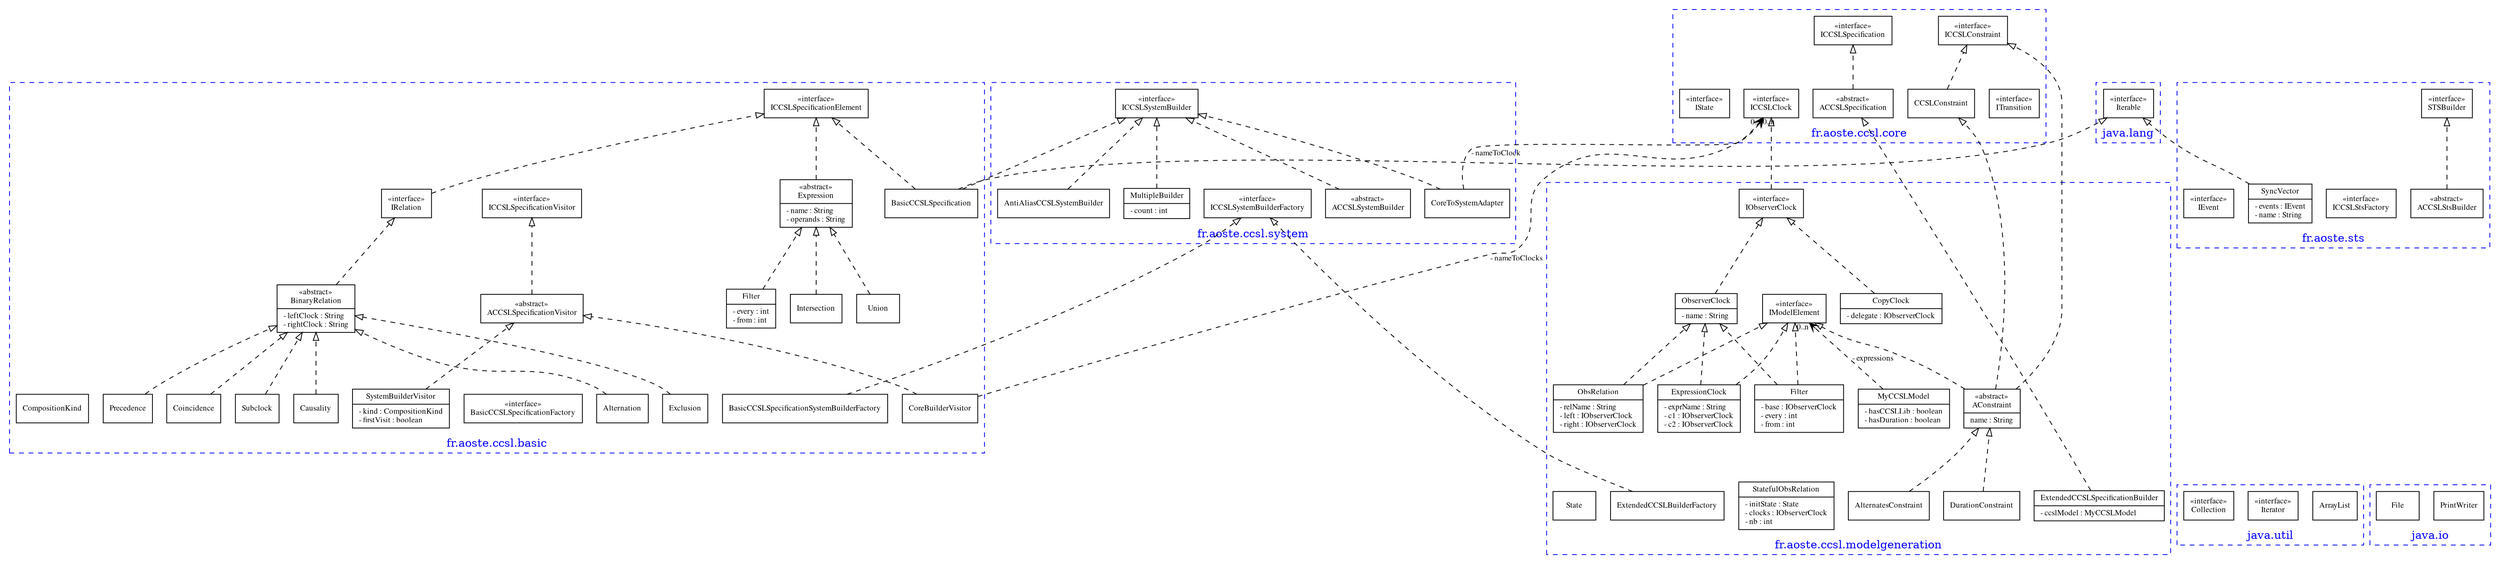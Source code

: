 digraph diagram {
	node[
		shape="record";
		fontsize=10;
		fontcolor=black;
		fontname="Times";
	];
	edge[
		labelfontsize=10;
		fontsize=10;
		style=dashed;
		fontname="Times";
		labelfontname="Times";
	];
	graph[
		dpi=150;
		rankdir=BT;
		compound=true;
		ranksep=0.75;
	];
	subgraph cluster_0 {
		color=blue;
		fontcolor=blue;
		style=dashed;
		label="fr.aoste.ccsl.core";
		299863854[
			label="{&#xab;interface&#xbb;\nITransition}";
		];
		"-193864708"[
			label="{&#xab;interface&#xbb;\nICCSLClock}";
		];
		525820409[
			label="{&#xab;abstract&#xbb;\nACCSLSpecification}";
		];
		867061446[
			label="{CCSLConstraint}";
		];
		766320408[
			label="{&#xab;interface&#xbb;\nIState}";
		];
		1139176177[
			label="{&#xab;interface&#xbb;\nICCSLSpecification}";
		];
		1185143471[
			label="{&#xab;interface&#xbb;\nICCSLConstraint}";
		];
	}
	subgraph cluster_1 {
		color=blue;
		fontcolor=blue;
		style=dashed;
		label="fr.aoste.ccsl.system";
		"-193588171"[
			label="{&#xab;interface&#xbb;\nICCSLSystemBuilder}";
		];
		"-806943939"[
			label="{&#xab;abstract&#xbb;\nACCSLSystemBuilder}";
		];
		"-820082640"[
			label="{AntiAliasCCSLSystemBuilder}";
		];
		1980595989[
			label="{&#xab;interface&#xbb;\nICCSLSystemBuilderFactory}";
		];
		1256000987[
			label="{CoreToSystemAdapter}";
		];
		1746915840[
			label="{MultipleBuilder | - count : int\l}";
		];
	}
	subgraph cluster_2 {
		color=blue;
		fontcolor=blue;
		style=dashed;
		label="java.util";
		"-827109799"[
			label="{ArrayList}";
		];
		"-1846215572"[
			label="{&#xab;interface&#xbb;\nIterator}";
		];
		"-381576420"[
			label="{&#xab;interface&#xbb;\nCollection}";
		];
	}
	subgraph cluster_3 {
		color=blue;
		fontcolor=blue;
		style=dashed;
		label="java.lang";
		"-938900380"[
			label="{&#xab;interface&#xbb;\nIterable}";
		];
	}
	subgraph cluster_4 {
		color=blue;
		fontcolor=blue;
		style=dashed;
		label="java.io";
		1173097864[
			label="{PrintWriter}";
		];
		1934503540[
			label="{File}";
		];
	}
	subgraph cluster_5 {
		color=blue;
		fontcolor=blue;
		style=dashed;
		label="fr.aoste.ccsl.modelgeneration";
		"-925472495"[
			label="{MyCCSLModel | - hasCCSLLib : boolean\l- hasDuration : boolean\l}";
		];
		23542948[
			label="{DurationConstraint}";
		];
		1616300052[
			label="{ExtendedCCSLBuilderFactory}";
		];
		"-351664602"[
			label="{CopyClock | - delegate : IObserverClock\l}";
		];
		"-944332675"[
			label="{ExtendedCCSLSpecificationBuilder | - ccslModel : MyCCSLModel\l}";
		];
		"-755727255"[
			label="{ObsRelation | - relName : String\l- left : IObserverClock\l- right : IObserverClock\l}";
		];
		1699189885[
			label="{StatefulObsRelation | - initState : State\l- clocks : IObserverClock\l- nb : int\l}";
		];
		"-1312234327"[
			label="{&#xab;interface&#xbb;\nIModelElement}";
		];
		1840531685[
			label="{ObserverClock | - name : String\l}";
		];
		2095707659[
			label="{Filter | - base : IObserverClock\l- every : int\l- from : int\l}";
		];
		406988395[
			label="{&#xab;abstract&#xbb;\nAConstraint |   name : String\l}";
		];
		1907180323[
			label="{ExpressionClock | - exprName : String\l- c1 : IObserverClock\l- c2 : IObserverClock\l}";
		];
		1070627657[
			label="{AlternatesConstraint}";
		];
		"-1224361854"[
			label="{&#xab;interface&#xbb;\nIObserverClock}";
		];
		2019589022[
			label="{State}";
		];
	}
	subgraph cluster_6 {
		color=blue;
		fontcolor=blue;
		style=dashed;
		label="fr.aoste.ccsl.basic";
		1485431319[
			label="{Subclock}";
		];
		"-2033756548"[
			label="{&#xab;abstract&#xbb;\nACCSLSpecificationVisitor}";
		];
		609654147[
			label="{BasicCCSLSpecificationSystemBuilderFactory}";
		];
		"-1700939182"[
			label="{Intersection}";
		];
		693807378[
			label="{&#xab;interface&#xbb;\nICCSLSpecificationElement}";
		];
		"-337816593"[
			label="{Coincidence}";
		];
		425355941[
			label="{Exclusion}";
		];
		"-2077324187"[
			label="{&#xab;interface&#xbb;\nBasicCCSLSpecificationFactory}";
		];
		1786142949[
			label="{BasicCCSLSpecification}";
		];
		"-1088423436"[
			label="{Alternation}";
		];
		"-284708845"[
			label="{Precedence}";
		];
		"-534956325"[
			label="{CoreBuilderVisitor}";
		];
		"-1471562108"[
			label="{&#xab;interface&#xbb;\nICCSLSpecificationVisitor}";
		];
		2055110817[
			label="{&#xab;abstract&#xbb;\nExpression | - name : String\l- operands : String\l}";
		];
		844602022[
			label="{&#xab;abstract&#xbb;\nBinaryRelation | - leftClock : String\l- rightClock : String\l}";
		];
		"-1069668863"[
			label="{Filter | - every : int\l- from : int\l}";
		];
		"-159054042"[
			label="{Union}";
		];
		1587255166[
			label="{Causality}";
		];
		"-2040914133"[
			label="{SystemBuilderVisitor | - kind : CompositionKind\l- firstVisit : boolean\l}";
		];
		1739756124[
			label="{&#xab;interface&#xbb;\nIRelation}";
		];
		"-1420868619"[
			label="{CompositionKind}";
		];
	}
	subgraph cluster_7 {
		color=blue;
		fontcolor=blue;
		style=dashed;
		label="fr.aoste.sts";
		"-1284125785"[
			label="{&#xab;abstract&#xbb;\nACCSLStsBuilder}";
		];
		1407642149[
			label="{&#xab;interface&#xbb;\nSTSBuilder}";
		];
		863526686[
			label="{&#xab;interface&#xbb;\nICCSLStsFactory}";
		];
		1393942746[
			label="{SyncVector | - events : IEvent\l- name : String\l}";
		];
		"-197664051"[
			label="{&#xab;interface&#xbb;\nIEvent}";
		];
	}
	1786142949->"-193588171"[
		style=dashed;
		arrowhead=onormal;
	];
	"-1224361854"->"-193864708"[
		style=dashed;
		arrowhead=onormal;
	];
	1907180323->"-1312234327"[
		style=dashed;
		arrowhead=onormal;
	];
	1786142949->693807378[
		style=dashed;
		arrowhead=onormal;
	];
	1587255166->844602022[
		arrowhead=onormal;
	];
	406988395->1185143471[
		style=dashed;
		arrowhead=onormal;
	];
	1070627657->406988395[
		arrowhead=onormal;
	];
	1616300052->1980595989[
		style=dashed;
		arrowhead=onormal;
	];
	"-1069668863"->2055110817[
		arrowhead=onormal;
	];
	406988395->"-1312234327"[
		style=dashed;
		arrowhead=onormal;
	];
	1840531685->"-1224361854"[
		style=dashed;
		arrowhead=onormal;
	];
	"-755727255"->"-1312234327"[
		style=dashed;
		arrowhead=onormal;
	];
	"-1088423436"->844602022[
		arrowhead=onormal;
	];
	"-337816593"->844602022[
		arrowhead=onormal;
	];
	609654147->1980595989[
		style=dashed;
		arrowhead=onormal;
	];
	"-284708845"->844602022[
		arrowhead=onormal;
	];
	"-806943939"->"-193588171"[
		style=dashed;
		arrowhead=onormal;
	];
	23542948->406988395[
		arrowhead=onormal;
	];
	"-2033756548"->"-1471562108"[
		style=dashed;
		arrowhead=onormal;
	];
	406988395->867061446[
		arrowhead=onormal;
	];
	"-755727255"->1840531685[
		arrowhead=onormal;
	];
	867061446->1185143471[
		style=dashed;
		arrowhead=onormal;
	];
	"-944332675"->525820409[
		arrowhead=onormal;
	];
	1907180323->1840531685[
		arrowhead=onormal;
	];
	2095707659->"-1312234327"[
		style=dashed;
		arrowhead=onormal;
	];
	"-820082640"->"-193588171"[
		style=dashed;
		arrowhead=onormal;
	];
	1485431319->844602022[
		arrowhead=onormal;
	];
	1739756124->693807378[
		style=dashed;
		arrowhead=onormal;
	];
	525820409->1139176177[
		style=dashed;
		arrowhead=onormal;
	];
	"-534956325"->"-193864708"[
		headlabel="0..n";
		arrowhead=vee;
		label="- nameToClocks";
	];
	2055110817->693807378[
		style=dashed;
		arrowhead=onormal;
	];
	"-351664602"->"-1224361854"[
		style=dashed;
		arrowhead=onormal;
	];
	"-1284125785"->1407642149[
		style=dashed;
		arrowhead=onormal;
	];
	425355941->844602022[
		arrowhead=onormal;
	];
	2095707659->1840531685[
		arrowhead=onormal;
	];
	"-159054042"->2055110817[
		arrowhead=onormal;
	];
	"-925472495"->"-1312234327"[
		headlabel="0..n";
		arrowhead=vee;
		label="- expressions";
	];
	1256000987->"-193588171"[
		style=dashed;
		arrowhead=onormal;
	];
	1393942746->"-938900380"[
		style=dashed;
		arrowhead=onormal;
	];
	1256000987->"-193864708"[
		headlabel="0..n";
		arrowhead=vee;
		label="- nameToClock";
	];
	1786142949->"-938900380"[
		style=dashed;
		arrowhead=onormal;
	];
	1746915840->"-193588171"[
		style=dashed;
		arrowhead=onormal;
	];
	"-1700939182"->2055110817[
		arrowhead=onormal;
	];
	844602022->1739756124[
		style=dashed;
		arrowhead=onormal;
	];
	"-2040914133"->"-2033756548"[
		arrowhead=onormal;
	];
	"-534956325"->"-2033756548"[
		arrowhead=onormal;
	];
}
